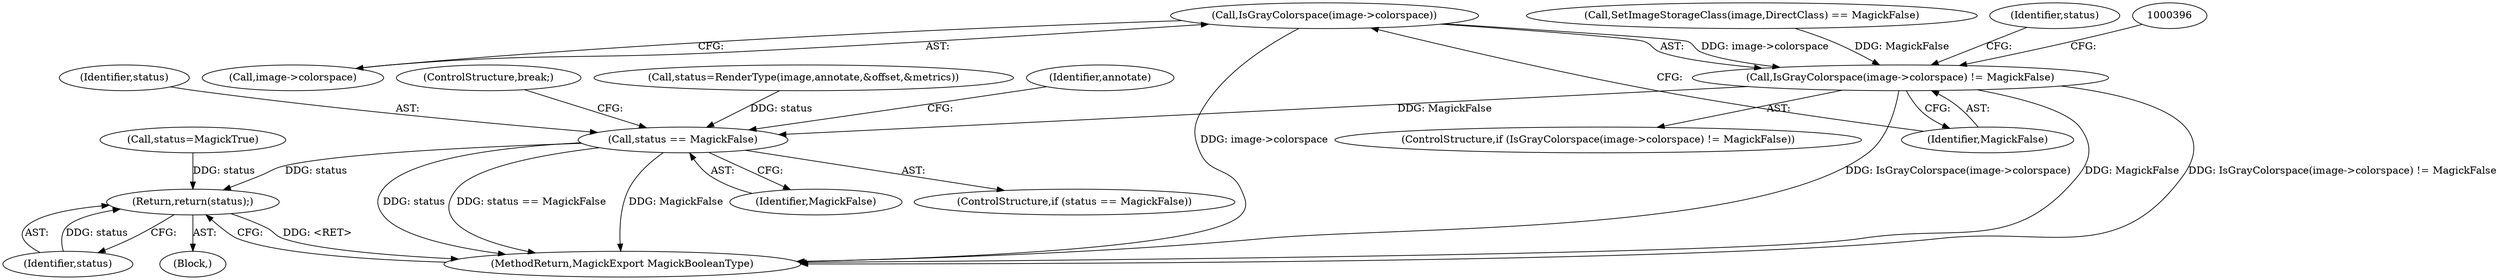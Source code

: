 digraph "0_ImageMagick6_f6ffc702c6eecd963587273a429dcd608c648984@pointer" {
"1000390" [label="(Call,IsGrayColorspace(image->colorspace))"];
"1000389" [label="(Call,IsGrayColorspace(image->colorspace) != MagickFalse)"];
"1001989" [label="(Call,status == MagickFalse)"];
"1002054" [label="(Return,return(status);)"];
"1002056" [label="(MethodReturn,MagickExport MagickBooleanType)"];
"1000400" [label="(Call,status=MagickTrue)"];
"1000107" [label="(Block,)"];
"1001996" [label="(Identifier,annotate)"];
"1000394" [label="(Identifier,MagickFalse)"];
"1001991" [label="(Identifier,MagickFalse)"];
"1001990" [label="(Identifier,status)"];
"1000389" [label="(Call,IsGrayColorspace(image->colorspace) != MagickFalse)"];
"1000362" [label="(Call,SetImageStorageClass(image,DirectClass) == MagickFalse)"];
"1001989" [label="(Call,status == MagickFalse)"];
"1001992" [label="(ControlStructure,break;)"];
"1002054" [label="(Return,return(status);)"];
"1000391" [label="(Call,image->colorspace)"];
"1000388" [label="(ControlStructure,if (IsGrayColorspace(image->colorspace) != MagickFalse))"];
"1001979" [label="(Call,status=RenderType(image,annotate,&offset,&metrics))"];
"1000390" [label="(Call,IsGrayColorspace(image->colorspace))"];
"1001988" [label="(ControlStructure,if (status == MagickFalse))"];
"1002055" [label="(Identifier,status)"];
"1000401" [label="(Identifier,status)"];
"1000390" -> "1000389"  [label="AST: "];
"1000390" -> "1000391"  [label="CFG: "];
"1000391" -> "1000390"  [label="AST: "];
"1000394" -> "1000390"  [label="CFG: "];
"1000390" -> "1002056"  [label="DDG: image->colorspace"];
"1000390" -> "1000389"  [label="DDG: image->colorspace"];
"1000389" -> "1000388"  [label="AST: "];
"1000389" -> "1000394"  [label="CFG: "];
"1000394" -> "1000389"  [label="AST: "];
"1000396" -> "1000389"  [label="CFG: "];
"1000401" -> "1000389"  [label="CFG: "];
"1000389" -> "1002056"  [label="DDG: MagickFalse"];
"1000389" -> "1002056"  [label="DDG: IsGrayColorspace(image->colorspace) != MagickFalse"];
"1000389" -> "1002056"  [label="DDG: IsGrayColorspace(image->colorspace)"];
"1000362" -> "1000389"  [label="DDG: MagickFalse"];
"1000389" -> "1001989"  [label="DDG: MagickFalse"];
"1001989" -> "1001988"  [label="AST: "];
"1001989" -> "1001991"  [label="CFG: "];
"1001990" -> "1001989"  [label="AST: "];
"1001991" -> "1001989"  [label="AST: "];
"1001992" -> "1001989"  [label="CFG: "];
"1001996" -> "1001989"  [label="CFG: "];
"1001989" -> "1002056"  [label="DDG: status == MagickFalse"];
"1001989" -> "1002056"  [label="DDG: MagickFalse"];
"1001989" -> "1002056"  [label="DDG: status"];
"1001979" -> "1001989"  [label="DDG: status"];
"1001989" -> "1002054"  [label="DDG: status"];
"1002054" -> "1000107"  [label="AST: "];
"1002054" -> "1002055"  [label="CFG: "];
"1002055" -> "1002054"  [label="AST: "];
"1002056" -> "1002054"  [label="CFG: "];
"1002054" -> "1002056"  [label="DDG: <RET>"];
"1002055" -> "1002054"  [label="DDG: status"];
"1000400" -> "1002054"  [label="DDG: status"];
}

